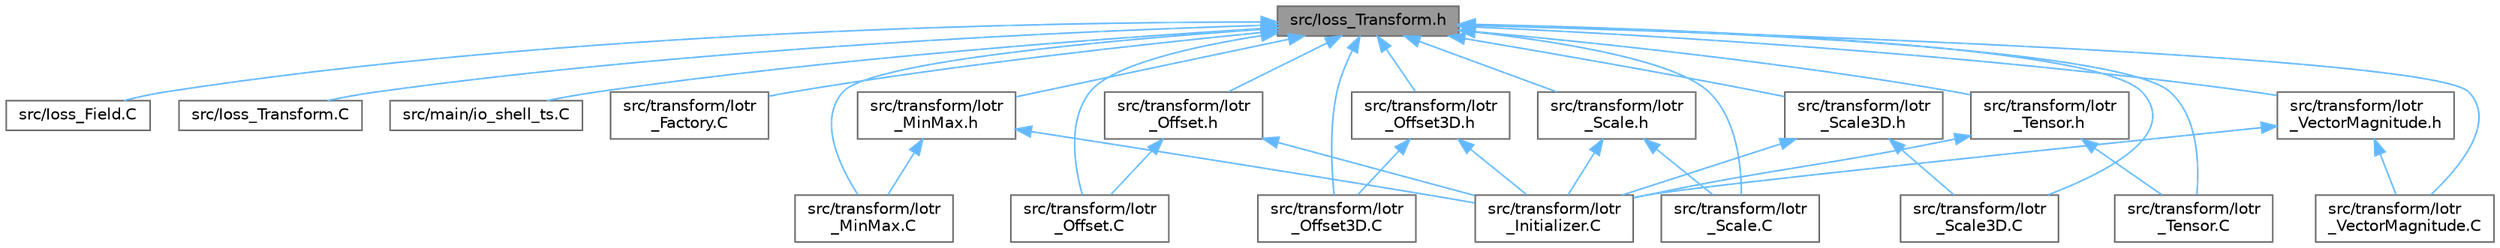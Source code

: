 digraph "src/Ioss_Transform.h"
{
 // INTERACTIVE_SVG=YES
 // LATEX_PDF_SIZE
  bgcolor="transparent";
  edge [fontname=Helvetica,fontsize=10,labelfontname=Helvetica,labelfontsize=10];
  node [fontname=Helvetica,fontsize=10,shape=box,height=0.2,width=0.4];
  Node1 [id="Node000001",label="src/Ioss_Transform.h",height=0.2,width=0.4,color="gray40", fillcolor="grey60", style="filled", fontcolor="black",tooltip=" "];
  Node1 -> Node2 [id="edge1_Node000001_Node000002",dir="back",color="steelblue1",style="solid",tooltip=" "];
  Node2 [id="Node000002",label="src/Ioss_Field.C",height=0.2,width=0.4,color="grey40", fillcolor="white", style="filled",URL="$Ioss__Field_8C.html",tooltip=" "];
  Node1 -> Node3 [id="edge2_Node000001_Node000003",dir="back",color="steelblue1",style="solid",tooltip=" "];
  Node3 [id="Node000003",label="src/Ioss_Transform.C",height=0.2,width=0.4,color="grey40", fillcolor="white", style="filled",URL="$Ioss__Transform_8C.html",tooltip=" "];
  Node1 -> Node4 [id="edge3_Node000001_Node000004",dir="back",color="steelblue1",style="solid",tooltip=" "];
  Node4 [id="Node000004",label="src/main/io_shell_ts.C",height=0.2,width=0.4,color="grey40", fillcolor="white", style="filled",URL="$io__shell__ts_8C.html",tooltip=" "];
  Node1 -> Node5 [id="edge4_Node000001_Node000005",dir="back",color="steelblue1",style="solid",tooltip=" "];
  Node5 [id="Node000005",label="src/transform/Iotr\l_Factory.C",height=0.2,width=0.4,color="grey40", fillcolor="white", style="filled",URL="$Iotr__Factory_8C.html",tooltip=" "];
  Node1 -> Node6 [id="edge5_Node000001_Node000006",dir="back",color="steelblue1",style="solid",tooltip=" "];
  Node6 [id="Node000006",label="src/transform/Iotr\l_MinMax.C",height=0.2,width=0.4,color="grey40", fillcolor="white", style="filled",URL="$Iotr__MinMax_8C.html",tooltip=" "];
  Node1 -> Node7 [id="edge6_Node000001_Node000007",dir="back",color="steelblue1",style="solid",tooltip=" "];
  Node7 [id="Node000007",label="src/transform/Iotr\l_MinMax.h",height=0.2,width=0.4,color="grey40", fillcolor="white", style="filled",URL="$Iotr__MinMax_8h.html",tooltip=" "];
  Node7 -> Node8 [id="edge7_Node000007_Node000008",dir="back",color="steelblue1",style="solid",tooltip=" "];
  Node8 [id="Node000008",label="src/transform/Iotr\l_Initializer.C",height=0.2,width=0.4,color="grey40", fillcolor="white", style="filled",URL="$Iotr__Initializer_8C.html",tooltip=" "];
  Node7 -> Node6 [id="edge8_Node000007_Node000006",dir="back",color="steelblue1",style="solid",tooltip=" "];
  Node1 -> Node9 [id="edge9_Node000001_Node000009",dir="back",color="steelblue1",style="solid",tooltip=" "];
  Node9 [id="Node000009",label="src/transform/Iotr\l_Offset.C",height=0.2,width=0.4,color="grey40", fillcolor="white", style="filled",URL="$Iotr__Offset_8C.html",tooltip=" "];
  Node1 -> Node10 [id="edge10_Node000001_Node000010",dir="back",color="steelblue1",style="solid",tooltip=" "];
  Node10 [id="Node000010",label="src/transform/Iotr\l_Offset.h",height=0.2,width=0.4,color="grey40", fillcolor="white", style="filled",URL="$Iotr__Offset_8h.html",tooltip=" "];
  Node10 -> Node8 [id="edge11_Node000010_Node000008",dir="back",color="steelblue1",style="solid",tooltip=" "];
  Node10 -> Node9 [id="edge12_Node000010_Node000009",dir="back",color="steelblue1",style="solid",tooltip=" "];
  Node1 -> Node11 [id="edge13_Node000001_Node000011",dir="back",color="steelblue1",style="solid",tooltip=" "];
  Node11 [id="Node000011",label="src/transform/Iotr\l_Offset3D.C",height=0.2,width=0.4,color="grey40", fillcolor="white", style="filled",URL="$Iotr__Offset3D_8C.html",tooltip=" "];
  Node1 -> Node12 [id="edge14_Node000001_Node000012",dir="back",color="steelblue1",style="solid",tooltip=" "];
  Node12 [id="Node000012",label="src/transform/Iotr\l_Offset3D.h",height=0.2,width=0.4,color="grey40", fillcolor="white", style="filled",URL="$Iotr__Offset3D_8h.html",tooltip=" "];
  Node12 -> Node8 [id="edge15_Node000012_Node000008",dir="back",color="steelblue1",style="solid",tooltip=" "];
  Node12 -> Node11 [id="edge16_Node000012_Node000011",dir="back",color="steelblue1",style="solid",tooltip=" "];
  Node1 -> Node13 [id="edge17_Node000001_Node000013",dir="back",color="steelblue1",style="solid",tooltip=" "];
  Node13 [id="Node000013",label="src/transform/Iotr\l_Scale.C",height=0.2,width=0.4,color="grey40", fillcolor="white", style="filled",URL="$Iotr__Scale_8C.html",tooltip=" "];
  Node1 -> Node14 [id="edge18_Node000001_Node000014",dir="back",color="steelblue1",style="solid",tooltip=" "];
  Node14 [id="Node000014",label="src/transform/Iotr\l_Scale.h",height=0.2,width=0.4,color="grey40", fillcolor="white", style="filled",URL="$Iotr__Scale_8h.html",tooltip=" "];
  Node14 -> Node8 [id="edge19_Node000014_Node000008",dir="back",color="steelblue1",style="solid",tooltip=" "];
  Node14 -> Node13 [id="edge20_Node000014_Node000013",dir="back",color="steelblue1",style="solid",tooltip=" "];
  Node1 -> Node15 [id="edge21_Node000001_Node000015",dir="back",color="steelblue1",style="solid",tooltip=" "];
  Node15 [id="Node000015",label="src/transform/Iotr\l_Scale3D.C",height=0.2,width=0.4,color="grey40", fillcolor="white", style="filled",URL="$Iotr__Scale3D_8C.html",tooltip=" "];
  Node1 -> Node16 [id="edge22_Node000001_Node000016",dir="back",color="steelblue1",style="solid",tooltip=" "];
  Node16 [id="Node000016",label="src/transform/Iotr\l_Scale3D.h",height=0.2,width=0.4,color="grey40", fillcolor="white", style="filled",URL="$Iotr__Scale3D_8h.html",tooltip=" "];
  Node16 -> Node8 [id="edge23_Node000016_Node000008",dir="back",color="steelblue1",style="solid",tooltip=" "];
  Node16 -> Node15 [id="edge24_Node000016_Node000015",dir="back",color="steelblue1",style="solid",tooltip=" "];
  Node1 -> Node17 [id="edge25_Node000001_Node000017",dir="back",color="steelblue1",style="solid",tooltip=" "];
  Node17 [id="Node000017",label="src/transform/Iotr\l_Tensor.C",height=0.2,width=0.4,color="grey40", fillcolor="white", style="filled",URL="$Iotr__Tensor_8C.html",tooltip=" "];
  Node1 -> Node18 [id="edge26_Node000001_Node000018",dir="back",color="steelblue1",style="solid",tooltip=" "];
  Node18 [id="Node000018",label="src/transform/Iotr\l_Tensor.h",height=0.2,width=0.4,color="grey40", fillcolor="white", style="filled",URL="$Iotr__Tensor_8h.html",tooltip=" "];
  Node18 -> Node8 [id="edge27_Node000018_Node000008",dir="back",color="steelblue1",style="solid",tooltip=" "];
  Node18 -> Node17 [id="edge28_Node000018_Node000017",dir="back",color="steelblue1",style="solid",tooltip=" "];
  Node1 -> Node19 [id="edge29_Node000001_Node000019",dir="back",color="steelblue1",style="solid",tooltip=" "];
  Node19 [id="Node000019",label="src/transform/Iotr\l_VectorMagnitude.C",height=0.2,width=0.4,color="grey40", fillcolor="white", style="filled",URL="$Iotr__VectorMagnitude_8C.html",tooltip=" "];
  Node1 -> Node20 [id="edge30_Node000001_Node000020",dir="back",color="steelblue1",style="solid",tooltip=" "];
  Node20 [id="Node000020",label="src/transform/Iotr\l_VectorMagnitude.h",height=0.2,width=0.4,color="grey40", fillcolor="white", style="filled",URL="$Iotr__VectorMagnitude_8h.html",tooltip=" "];
  Node20 -> Node8 [id="edge31_Node000020_Node000008",dir="back",color="steelblue1",style="solid",tooltip=" "];
  Node20 -> Node19 [id="edge32_Node000020_Node000019",dir="back",color="steelblue1",style="solid",tooltip=" "];
}
